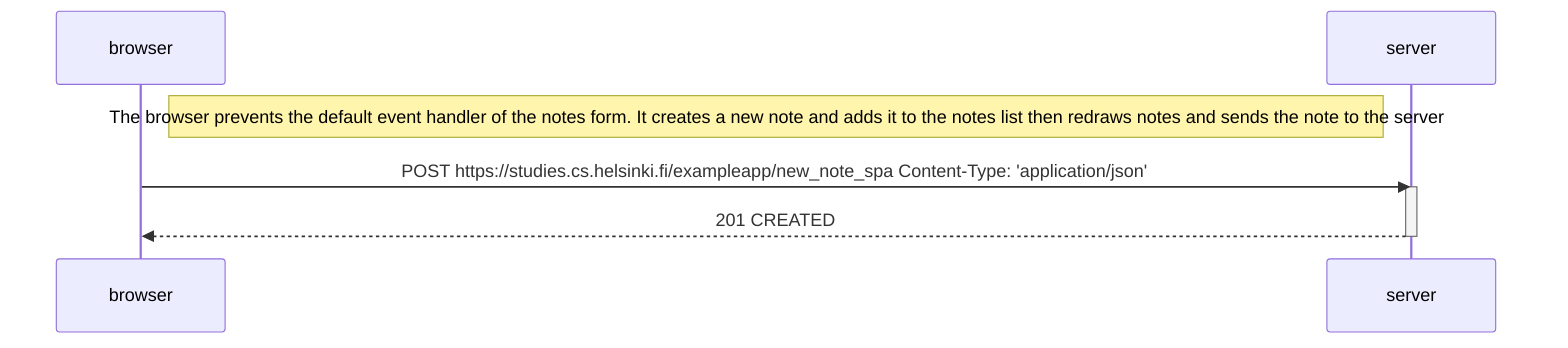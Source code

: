 sequenceDiagram
    participant browser
    participant server

    Note right of browser: The browser prevents the default event handler of the notes form. It creates a new note and adds it to the notes list then redraws notes and sends the note to the server
    browser->>server: POST https://studies.cs.helsinki.fi/exampleapp/new_note_spa Content-Type: 'application/json'
    activate server
    server-->>browser: 201 CREATED
    deactivate server